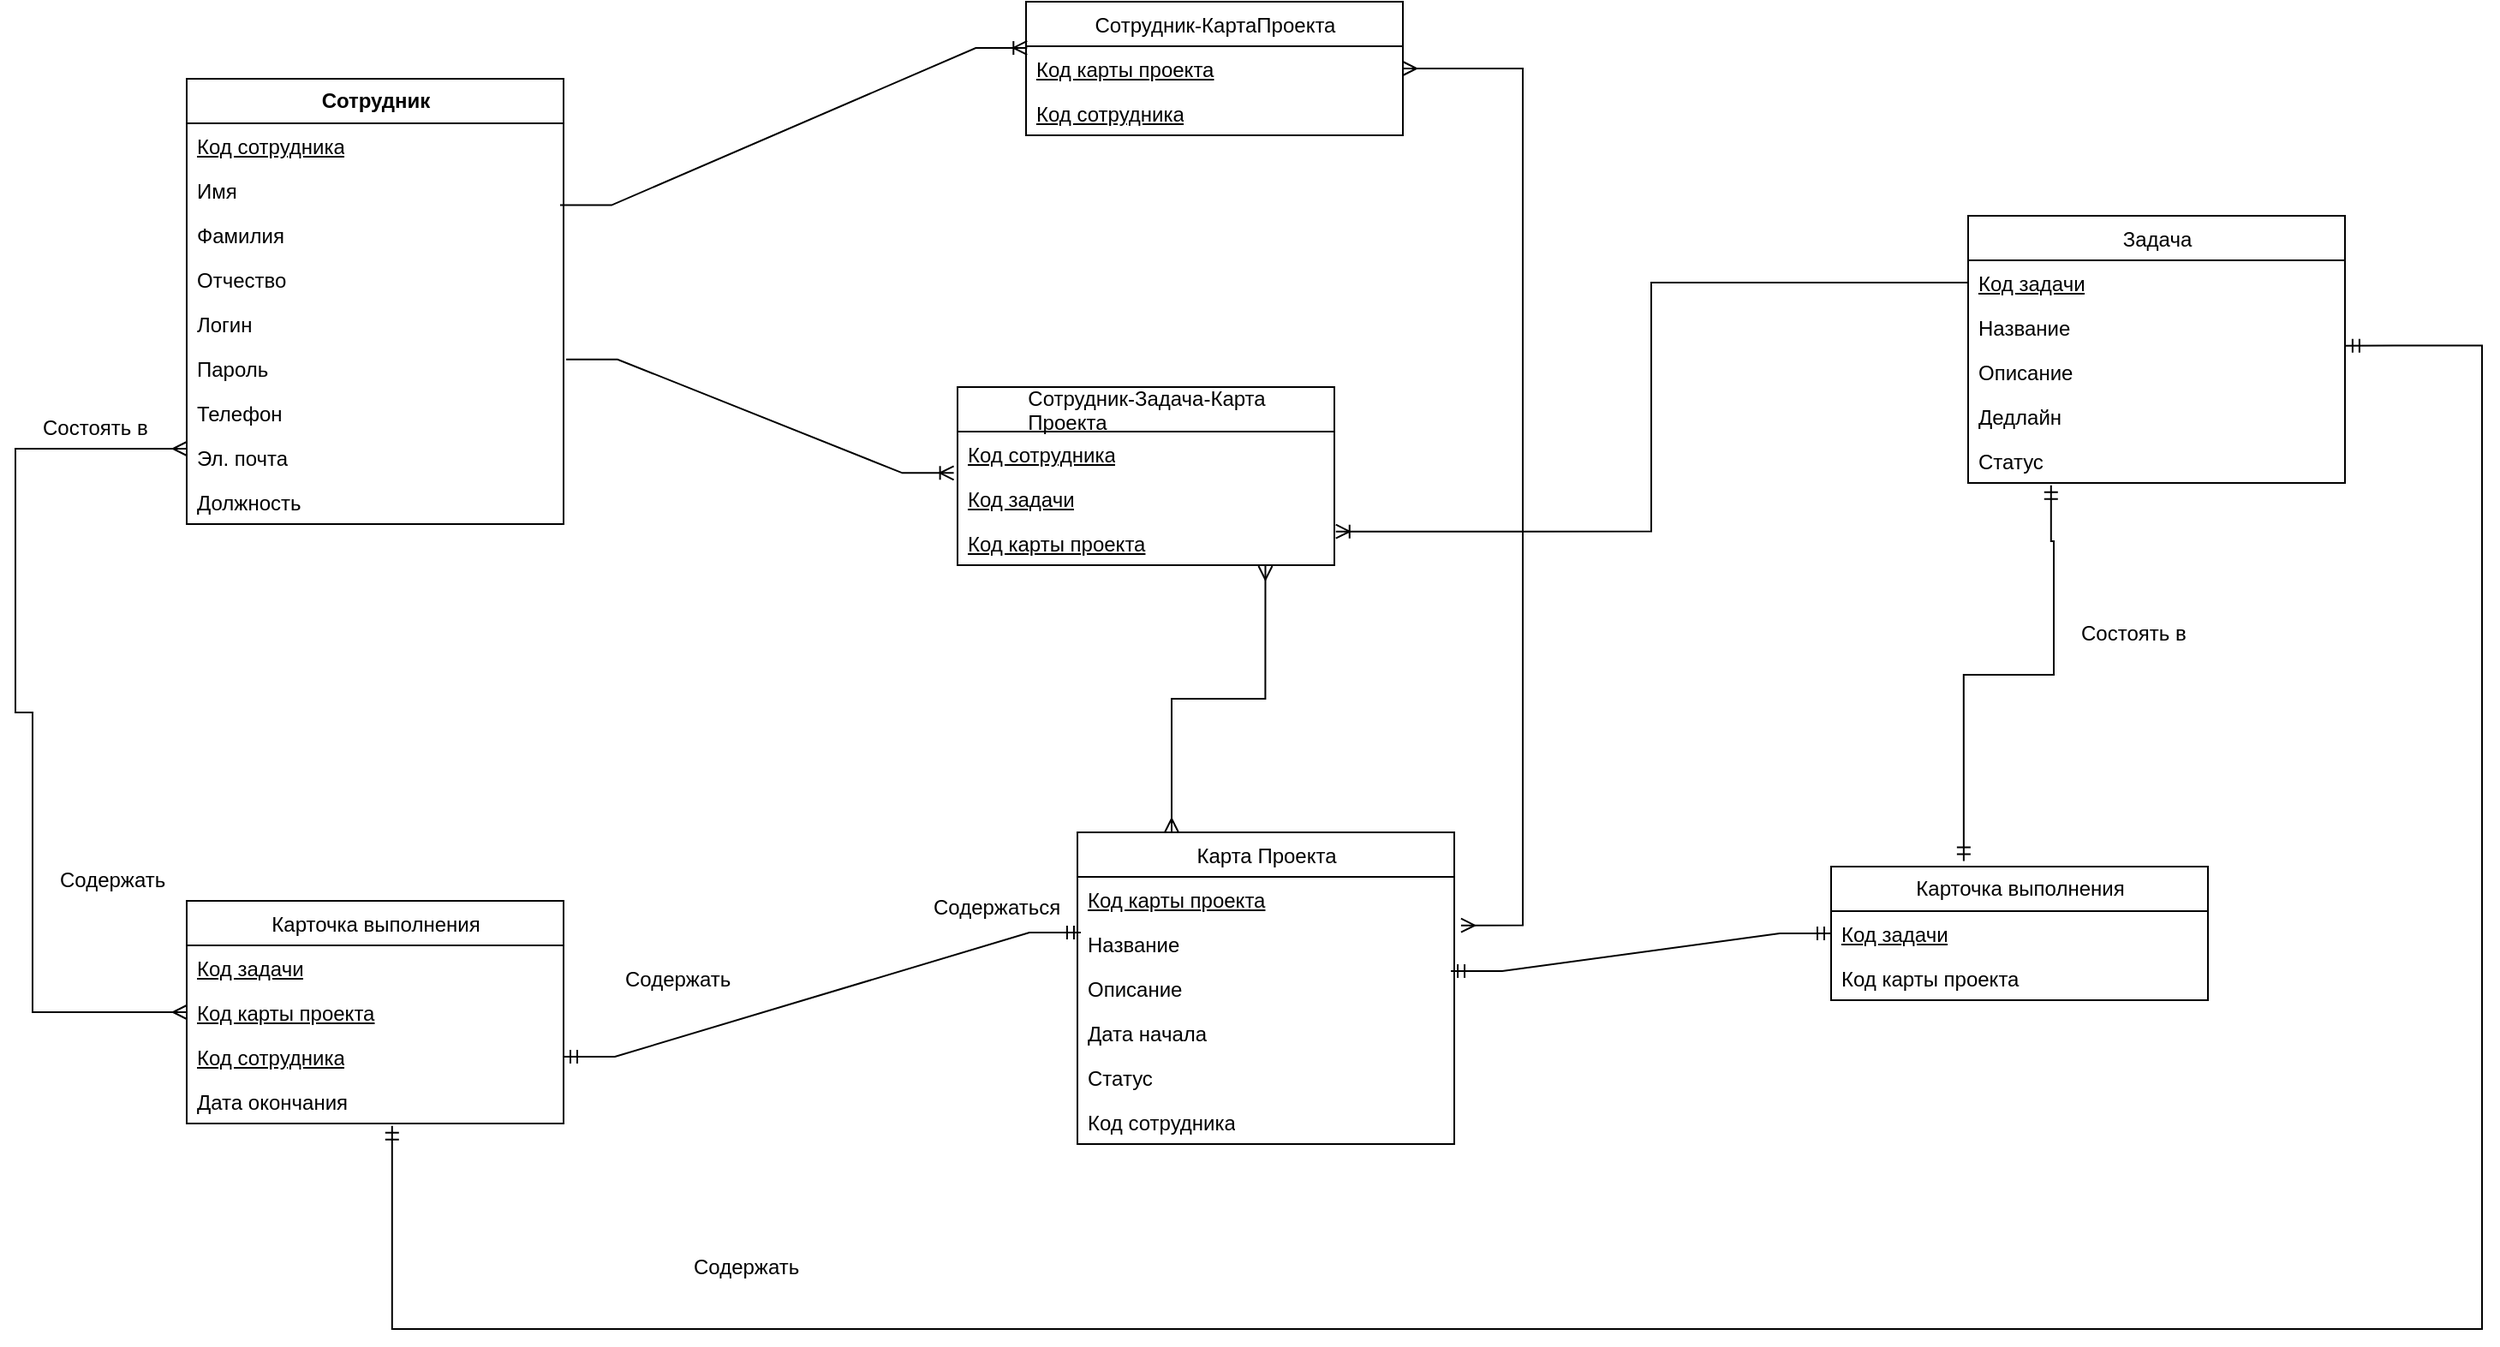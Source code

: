 <mxfile version="21.3.2" type="device">
  <diagram name="Page-1" id="bt9pCXrvRGJB1F7UHIp_">
    <mxGraphModel dx="545" dy="319" grid="1" gridSize="10" guides="1" tooltips="1" connect="1" arrows="1" fold="1" page="1" pageScale="1" pageWidth="1600" pageHeight="1200" math="0" shadow="0">
      <root>
        <mxCell id="0" />
        <mxCell id="1" parent="0" />
        <mxCell id="LCfCQk3uIxZIBSkGn-ws-4" value="&lt;b&gt;Сотрудник&lt;/b&gt;" style="swimlane;fontStyle=0;childLayout=stackLayout;horizontal=1;startSize=26;fillColor=none;horizontalStack=0;resizeParent=1;resizeParentMax=0;resizeLast=0;collapsible=1;marginBottom=0;html=1;" parent="1" vertex="1">
          <mxGeometry x="180" y="140" width="220" height="260" as="geometry" />
        </mxCell>
        <mxCell id="LCfCQk3uIxZIBSkGn-ws-5" value="&lt;p style=&quot;margin: 0px; font-variant-numeric: normal; font-variant-east-asian: normal; font-variant-alternates: normal; font-kerning: auto; font-optical-sizing: auto; font-feature-settings: normal; font-variation-settings: normal; font-stretch: normal; line-height: normal;&quot; class=&quot;p1&quot;&gt;&lt;u&gt;Код сотрудника&lt;/u&gt;&lt;/p&gt;" style="text;strokeColor=none;fillColor=none;align=left;verticalAlign=top;spacingLeft=4;spacingRight=4;overflow=hidden;rotatable=0;points=[[0,0.5],[1,0.5]];portConstraint=eastwest;whiteSpace=wrap;html=1;strokeWidth=1;" parent="LCfCQk3uIxZIBSkGn-ws-4" vertex="1">
          <mxGeometry y="26" width="220" height="26" as="geometry" />
        </mxCell>
        <mxCell id="LCfCQk3uIxZIBSkGn-ws-6" value="&lt;p style=&quot;margin: 0px; font-variant-numeric: normal; font-variant-east-asian: normal; font-variant-alternates: normal; font-kerning: auto; font-optical-sizing: auto; font-feature-settings: normal; font-variation-settings: normal; font-stretch: normal; line-height: normal;&quot; class=&quot;p1&quot;&gt;Имя&lt;/p&gt;" style="text;strokeColor=none;fillColor=none;align=left;verticalAlign=top;spacingLeft=4;spacingRight=4;overflow=hidden;rotatable=0;points=[[0,0.5],[1,0.5]];portConstraint=eastwest;whiteSpace=wrap;html=1;" parent="LCfCQk3uIxZIBSkGn-ws-4" vertex="1">
          <mxGeometry y="52" width="220" height="26" as="geometry" />
        </mxCell>
        <mxCell id="LCfCQk3uIxZIBSkGn-ws-7" value="&lt;p style=&quot;margin: 0px; font-variant-numeric: normal; font-variant-east-asian: normal; font-variant-alternates: normal; font-kerning: auto; font-optical-sizing: auto; font-feature-settings: normal; font-variation-settings: normal; font-stretch: normal; line-height: normal;&quot; class=&quot;p1&quot;&gt;Фамилия&lt;/p&gt;" style="text;strokeColor=none;fillColor=none;align=left;verticalAlign=top;spacingLeft=4;spacingRight=4;overflow=hidden;rotatable=0;points=[[0,0.5],[1,0.5]];portConstraint=eastwest;whiteSpace=wrap;html=1;" parent="LCfCQk3uIxZIBSkGn-ws-4" vertex="1">
          <mxGeometry y="78" width="220" height="26" as="geometry" />
        </mxCell>
        <mxCell id="LCfCQk3uIxZIBSkGn-ws-8" value="&lt;p style=&quot;margin: 0px; font-variant-numeric: normal; font-variant-east-asian: normal; font-variant-alternates: normal; font-kerning: auto; font-optical-sizing: auto; font-feature-settings: normal; font-variation-settings: normal; font-stretch: normal; line-height: normal;&quot; class=&quot;p1&quot;&gt;Отчество&lt;/p&gt;" style="text;strokeColor=none;fillColor=none;align=left;verticalAlign=top;spacingLeft=4;spacingRight=4;overflow=hidden;rotatable=0;points=[[0,0.5],[1,0.5]];portConstraint=eastwest;whiteSpace=wrap;html=1;" parent="LCfCQk3uIxZIBSkGn-ws-4" vertex="1">
          <mxGeometry y="104" width="220" height="26" as="geometry" />
        </mxCell>
        <mxCell id="LCfCQk3uIxZIBSkGn-ws-9" value="&lt;p style=&quot;margin: 0px; font-variant-numeric: normal; font-variant-east-asian: normal; font-variant-alternates: normal; font-kerning: auto; font-optical-sizing: auto; font-feature-settings: normal; font-variation-settings: normal; font-stretch: normal; line-height: normal;&quot; class=&quot;p1&quot;&gt;Логин&lt;/p&gt;" style="text;strokeColor=none;fillColor=none;align=left;verticalAlign=top;spacingLeft=4;spacingRight=4;overflow=hidden;rotatable=0;points=[[0,0.5],[1,0.5]];portConstraint=eastwest;whiteSpace=wrap;html=1;" parent="LCfCQk3uIxZIBSkGn-ws-4" vertex="1">
          <mxGeometry y="130" width="220" height="26" as="geometry" />
        </mxCell>
        <mxCell id="LCfCQk3uIxZIBSkGn-ws-10" value="&lt;p style=&quot;margin: 0px; font-variant-numeric: normal; font-variant-east-asian: normal; font-variant-alternates: normal; font-kerning: auto; font-optical-sizing: auto; font-feature-settings: normal; font-variation-settings: normal; font-stretch: normal; line-height: normal;&quot; class=&quot;p1&quot;&gt;Пароль&lt;/p&gt;" style="text;strokeColor=none;fillColor=none;align=left;verticalAlign=top;spacingLeft=4;spacingRight=4;overflow=hidden;rotatable=0;points=[[0,0.5],[1,0.5]];portConstraint=eastwest;whiteSpace=wrap;html=1;" parent="LCfCQk3uIxZIBSkGn-ws-4" vertex="1">
          <mxGeometry y="156" width="220" height="26" as="geometry" />
        </mxCell>
        <mxCell id="LCfCQk3uIxZIBSkGn-ws-11" value="&lt;p style=&quot;margin: 0px; font-variant-numeric: normal; font-variant-east-asian: normal; font-variant-alternates: normal; font-kerning: auto; font-optical-sizing: auto; font-feature-settings: normal; font-variation-settings: normal; font-stretch: normal; line-height: normal;&quot; class=&quot;p1&quot;&gt;Телефон&lt;/p&gt;" style="text;strokeColor=none;fillColor=none;align=left;verticalAlign=top;spacingLeft=4;spacingRight=4;overflow=hidden;rotatable=0;points=[[0,0.5],[1,0.5]];portConstraint=eastwest;whiteSpace=wrap;html=1;" parent="LCfCQk3uIxZIBSkGn-ws-4" vertex="1">
          <mxGeometry y="182" width="220" height="26" as="geometry" />
        </mxCell>
        <mxCell id="LCfCQk3uIxZIBSkGn-ws-12" value="&lt;p style=&quot;margin: 0px; font-variant-numeric: normal; font-variant-east-asian: normal; font-variant-alternates: normal; font-kerning: auto; font-optical-sizing: auto; font-feature-settings: normal; font-variation-settings: normal; font-stretch: normal; line-height: normal;&quot; class=&quot;p1&quot;&gt;Эл. почта&lt;/p&gt;" style="text;strokeColor=none;fillColor=none;align=left;verticalAlign=top;spacingLeft=4;spacingRight=4;overflow=hidden;rotatable=0;points=[[0,0.5],[1,0.5]];portConstraint=eastwest;whiteSpace=wrap;html=1;" parent="LCfCQk3uIxZIBSkGn-ws-4" vertex="1">
          <mxGeometry y="208" width="220" height="26" as="geometry" />
        </mxCell>
        <mxCell id="LCfCQk3uIxZIBSkGn-ws-13" value="&lt;p style=&quot;margin: 0px; font-variant-numeric: normal; font-variant-east-asian: normal; font-variant-alternates: normal; font-kerning: auto; font-optical-sizing: auto; font-feature-settings: normal; font-variation-settings: normal; font-stretch: normal; line-height: normal;&quot; class=&quot;p1&quot;&gt;Должность&lt;/p&gt;" style="text;strokeColor=none;fillColor=none;align=left;verticalAlign=top;spacingLeft=4;spacingRight=4;overflow=hidden;rotatable=0;points=[[0,0.5],[1,0.5]];portConstraint=eastwest;whiteSpace=wrap;html=1;" parent="LCfCQk3uIxZIBSkGn-ws-4" vertex="1">
          <mxGeometry y="234" width="220" height="26" as="geometry" />
        </mxCell>
        <mxCell id="LCfCQk3uIxZIBSkGn-ws-15" value="&lt;p style=&quot;margin: 0px; font-variant-numeric: normal; font-variant-east-asian: normal; font-variant-alternates: normal; font-kerning: auto; font-optical-sizing: auto; font-feature-settings: normal; font-variation-settings: normal; font-stretch: normal; line-height: normal; text-align: start;&quot; class=&quot;p1&quot;&gt;Карточка выполнения&lt;/p&gt;" style="swimlane;fontStyle=0;childLayout=stackLayout;horizontal=1;startSize=26;fillColor=none;horizontalStack=0;resizeParent=1;resizeParentMax=0;resizeLast=0;collapsible=1;marginBottom=0;html=1;" parent="1" vertex="1">
          <mxGeometry x="180" y="620" width="220" height="130" as="geometry" />
        </mxCell>
        <mxCell id="LCfCQk3uIxZIBSkGn-ws-68" value="&lt;p style=&quot;margin: 0px; font-variant-numeric: normal; font-variant-east-asian: normal; font-variant-alternates: normal; font-kerning: auto; font-optical-sizing: auto; font-feature-settings: normal; font-variation-settings: normal; font-stretch: normal; line-height: normal;&quot; class=&quot;p1&quot;&gt;&lt;u&gt;Код задачи&lt;/u&gt;&lt;/p&gt;" style="text;strokeColor=none;fillColor=none;align=left;verticalAlign=top;spacingLeft=4;spacingRight=4;overflow=hidden;rotatable=0;points=[[0,0.5],[1,0.5]];portConstraint=eastwest;whiteSpace=wrap;html=1;strokeWidth=1;" parent="LCfCQk3uIxZIBSkGn-ws-15" vertex="1">
          <mxGeometry y="26" width="220" height="26" as="geometry" />
        </mxCell>
        <mxCell id="LCfCQk3uIxZIBSkGn-ws-17" value="&lt;p style=&quot;margin: 0px; font-variant-numeric: normal; font-variant-east-asian: normal; font-variant-alternates: normal; font-kerning: auto; font-optical-sizing: auto; font-feature-settings: normal; font-variation-settings: normal; font-stretch: normal; line-height: normal;&quot; class=&quot;p1&quot;&gt;Код карты проекта&lt;/p&gt;" style="text;strokeColor=none;fillColor=none;align=left;verticalAlign=top;spacingLeft=4;spacingRight=4;overflow=hidden;rotatable=0;points=[[0,0.5],[1,0.5]];portConstraint=eastwest;whiteSpace=wrap;html=1;fontStyle=4" parent="LCfCQk3uIxZIBSkGn-ws-15" vertex="1">
          <mxGeometry y="52" width="220" height="26" as="geometry" />
        </mxCell>
        <mxCell id="LCfCQk3uIxZIBSkGn-ws-18" value="&lt;p style=&quot;margin: 0px; font-variant-numeric: normal; font-variant-east-asian: normal; font-variant-alternates: normal; font-kerning: auto; font-optical-sizing: auto; font-feature-settings: normal; font-variation-settings: normal; font-stretch: normal; line-height: normal;&quot; class=&quot;p1&quot;&gt;Код сотрудника&lt;/p&gt;" style="text;strokeColor=none;fillColor=none;align=left;verticalAlign=top;spacingLeft=4;spacingRight=4;overflow=hidden;rotatable=0;points=[[0,0.5],[1,0.5]];portConstraint=eastwest;whiteSpace=wrap;html=1;fontStyle=4" parent="LCfCQk3uIxZIBSkGn-ws-15" vertex="1">
          <mxGeometry y="78" width="220" height="26" as="geometry" />
        </mxCell>
        <mxCell id="LCfCQk3uIxZIBSkGn-ws-19" value="&lt;p style=&quot;margin: 0px; font-variant-numeric: normal; font-variant-east-asian: normal; font-variant-alternates: normal; font-kerning: auto; font-optical-sizing: auto; font-feature-settings: normal; font-variation-settings: normal; font-stretch: normal; line-height: normal;&quot; class=&quot;p1&quot;&gt;Дата окончания&lt;/p&gt;" style="text;strokeColor=none;fillColor=none;align=left;verticalAlign=top;spacingLeft=4;spacingRight=4;overflow=hidden;rotatable=0;points=[[0,0.5],[1,0.5]];portConstraint=eastwest;whiteSpace=wrap;html=1;" parent="LCfCQk3uIxZIBSkGn-ws-15" vertex="1">
          <mxGeometry y="104" width="220" height="26" as="geometry" />
        </mxCell>
        <mxCell id="LCfCQk3uIxZIBSkGn-ws-25" value="&lt;p style=&quot;margin: 0px; font-variant-numeric: normal; font-variant-east-asian: normal; font-variant-alternates: normal; font-kerning: auto; font-optical-sizing: auto; font-feature-settings: normal; font-variation-settings: normal; font-stretch: normal; line-height: normal; text-align: start;&quot; class=&quot;p1&quot;&gt;Карта Проекта&lt;/p&gt;" style="swimlane;fontStyle=0;childLayout=stackLayout;horizontal=1;startSize=26;fillColor=none;horizontalStack=0;resizeParent=1;resizeParentMax=0;resizeLast=0;collapsible=1;marginBottom=0;html=1;" parent="1" vertex="1">
          <mxGeometry x="700" y="580" width="220" height="182" as="geometry" />
        </mxCell>
        <mxCell id="LCfCQk3uIxZIBSkGn-ws-26" value="&lt;p style=&quot;margin: 0px; font-variant-numeric: normal; font-variant-east-asian: normal; font-variant-alternates: normal; font-kerning: auto; font-optical-sizing: auto; font-feature-settings: normal; font-variation-settings: normal; font-stretch: normal; line-height: normal;&quot; class=&quot;p1&quot;&gt;Код карты проекта&lt;/p&gt;" style="text;strokeColor=none;fillColor=none;align=left;verticalAlign=top;spacingLeft=4;spacingRight=4;overflow=hidden;rotatable=0;points=[[0,0.5],[1,0.5]];portConstraint=eastwest;whiteSpace=wrap;html=1;strokeWidth=1;fontStyle=4" parent="LCfCQk3uIxZIBSkGn-ws-25" vertex="1">
          <mxGeometry y="26" width="220" height="26" as="geometry" />
        </mxCell>
        <mxCell id="LCfCQk3uIxZIBSkGn-ws-27" value="&lt;p style=&quot;margin: 0px; font-variant-numeric: normal; font-variant-east-asian: normal; font-variant-alternates: normal; font-kerning: auto; font-optical-sizing: auto; font-feature-settings: normal; font-variation-settings: normal; font-stretch: normal; line-height: normal;&quot; class=&quot;p1&quot;&gt;Название&lt;/p&gt;" style="text;strokeColor=none;fillColor=none;align=left;verticalAlign=top;spacingLeft=4;spacingRight=4;overflow=hidden;rotatable=0;points=[[0,0.5],[1,0.5]];portConstraint=eastwest;whiteSpace=wrap;html=1;" parent="LCfCQk3uIxZIBSkGn-ws-25" vertex="1">
          <mxGeometry y="52" width="220" height="26" as="geometry" />
        </mxCell>
        <mxCell id="LCfCQk3uIxZIBSkGn-ws-28" value="&lt;p style=&quot;margin: 0px; font-variant-numeric: normal; font-variant-east-asian: normal; font-variant-alternates: normal; font-kerning: auto; font-optical-sizing: auto; font-feature-settings: normal; font-variation-settings: normal; font-stretch: normal; line-height: normal;&quot; class=&quot;p1&quot;&gt;Описание&lt;/p&gt;" style="text;strokeColor=none;fillColor=none;align=left;verticalAlign=top;spacingLeft=4;spacingRight=4;overflow=hidden;rotatable=0;points=[[0,0.5],[1,0.5]];portConstraint=eastwest;whiteSpace=wrap;html=1;" parent="LCfCQk3uIxZIBSkGn-ws-25" vertex="1">
          <mxGeometry y="78" width="220" height="26" as="geometry" />
        </mxCell>
        <mxCell id="LCfCQk3uIxZIBSkGn-ws-29" value="&lt;p style=&quot;margin: 0px; font-variant-numeric: normal; font-variant-east-asian: normal; font-variant-alternates: normal; font-kerning: auto; font-optical-sizing: auto; font-feature-settings: normal; font-variation-settings: normal; font-stretch: normal; line-height: normal;&quot; class=&quot;p1&quot;&gt;Дата начала&lt;/p&gt;" style="text;strokeColor=none;fillColor=none;align=left;verticalAlign=top;spacingLeft=4;spacingRight=4;overflow=hidden;rotatable=0;points=[[0,0.5],[1,0.5]];portConstraint=eastwest;whiteSpace=wrap;html=1;" parent="LCfCQk3uIxZIBSkGn-ws-25" vertex="1">
          <mxGeometry y="104" width="220" height="26" as="geometry" />
        </mxCell>
        <mxCell id="LCfCQk3uIxZIBSkGn-ws-30" value="&lt;p style=&quot;margin: 0px; font-variant-numeric: normal; font-variant-east-asian: normal; font-variant-alternates: normal; font-kerning: auto; font-optical-sizing: auto; font-feature-settings: normal; font-variation-settings: normal; font-stretch: normal; line-height: normal;&quot; class=&quot;p1&quot;&gt;Статус&lt;/p&gt;" style="text;strokeColor=none;fillColor=none;align=left;verticalAlign=top;spacingLeft=4;spacingRight=4;overflow=hidden;rotatable=0;points=[[0,0.5],[1,0.5]];portConstraint=eastwest;whiteSpace=wrap;html=1;" parent="LCfCQk3uIxZIBSkGn-ws-25" vertex="1">
          <mxGeometry y="130" width="220" height="26" as="geometry" />
        </mxCell>
        <mxCell id="LCfCQk3uIxZIBSkGn-ws-31" value="&lt;p style=&quot;margin: 0px; font-variant-numeric: normal; font-variant-east-asian: normal; font-variant-alternates: normal; font-kerning: auto; font-optical-sizing: auto; font-feature-settings: normal; font-variation-settings: normal; font-stretch: normal; line-height: normal;&quot; class=&quot;p1&quot;&gt;Код сотрудника&lt;/p&gt;" style="text;strokeColor=none;fillColor=none;align=left;verticalAlign=top;spacingLeft=4;spacingRight=4;overflow=hidden;rotatable=0;points=[[0,0.5],[1,0.5]];portConstraint=eastwest;whiteSpace=wrap;html=1;" parent="LCfCQk3uIxZIBSkGn-ws-25" vertex="1">
          <mxGeometry y="156" width="220" height="26" as="geometry" />
        </mxCell>
        <mxCell id="LCfCQk3uIxZIBSkGn-ws-35" value="&lt;p style=&quot;margin: 0px; font-variant-numeric: normal; font-variant-east-asian: normal; font-variant-alternates: normal; font-kerning: auto; font-optical-sizing: auto; font-feature-settings: normal; font-variation-settings: normal; font-stretch: normal; line-height: normal; text-align: start;&quot; class=&quot;p1&quot;&gt;Сотрудник-Задача-Карта&lt;/p&gt;&lt;p style=&quot;margin: 0px; font-variant-numeric: normal; font-variant-east-asian: normal; font-variant-alternates: normal; font-kerning: auto; font-optical-sizing: auto; font-feature-settings: normal; font-variation-settings: normal; font-stretch: normal; line-height: normal; text-align: start;&quot; class=&quot;p1&quot;&gt;Проекта&lt;/p&gt;" style="swimlane;fontStyle=0;childLayout=stackLayout;horizontal=1;startSize=26;fillColor=none;horizontalStack=0;resizeParent=1;resizeParentMax=0;resizeLast=0;collapsible=1;marginBottom=0;html=1;" parent="1" vertex="1">
          <mxGeometry x="630" y="320" width="220" height="104" as="geometry" />
        </mxCell>
        <mxCell id="LCfCQk3uIxZIBSkGn-ws-36" value="&lt;p style=&quot;margin: 0px; font-variant-numeric: normal; font-variant-east-asian: normal; font-variant-alternates: normal; font-kerning: auto; font-optical-sizing: auto; font-feature-settings: normal; font-variation-settings: normal; font-stretch: normal; line-height: normal;&quot; class=&quot;p1&quot;&gt;Код сотрудника&lt;/p&gt;" style="text;strokeColor=none;fillColor=none;align=left;verticalAlign=top;spacingLeft=4;spacingRight=4;overflow=hidden;rotatable=0;points=[[0,0.5],[1,0.5]];portConstraint=eastwest;whiteSpace=wrap;html=1;strokeWidth=1;fontStyle=4" parent="LCfCQk3uIxZIBSkGn-ws-35" vertex="1">
          <mxGeometry y="26" width="220" height="26" as="geometry" />
        </mxCell>
        <mxCell id="LCfCQk3uIxZIBSkGn-ws-37" value="&lt;p style=&quot;margin: 0px; font-variant-numeric: normal; font-variant-east-asian: normal; font-variant-alternates: normal; font-kerning: auto; font-optical-sizing: auto; font-feature-settings: normal; font-variation-settings: normal; font-stretch: normal; line-height: normal;&quot; class=&quot;p1&quot;&gt;Код задачи&lt;/p&gt;" style="text;strokeColor=none;fillColor=none;align=left;verticalAlign=top;spacingLeft=4;spacingRight=4;overflow=hidden;rotatable=0;points=[[0,0.5],[1,0.5]];portConstraint=eastwest;whiteSpace=wrap;html=1;fontStyle=4" parent="LCfCQk3uIxZIBSkGn-ws-35" vertex="1">
          <mxGeometry y="52" width="220" height="26" as="geometry" />
        </mxCell>
        <mxCell id="LCfCQk3uIxZIBSkGn-ws-38" value="&lt;p style=&quot;margin: 0px; font-variant-numeric: normal; font-variant-east-asian: normal; font-variant-alternates: normal; font-kerning: auto; font-optical-sizing: auto; font-feature-settings: normal; font-variation-settings: normal; font-stretch: normal; line-height: normal;&quot; class=&quot;p1&quot;&gt;Код карты проекта&lt;/p&gt;" style="text;strokeColor=none;fillColor=none;align=left;verticalAlign=top;spacingLeft=4;spacingRight=4;overflow=hidden;rotatable=0;points=[[0,0.5],[1,0.5]];portConstraint=eastwest;whiteSpace=wrap;html=1;fontStyle=4" parent="LCfCQk3uIxZIBSkGn-ws-35" vertex="1">
          <mxGeometry y="78" width="220" height="26" as="geometry" />
        </mxCell>
        <mxCell id="LCfCQk3uIxZIBSkGn-ws-42" value="&lt;p style=&quot;margin: 0px; font-variant-numeric: normal; font-variant-east-asian: normal; font-variant-alternates: normal; font-kerning: auto; font-optical-sizing: auto; font-feature-settings: normal; font-variation-settings: normal; font-stretch: normal; line-height: normal; text-align: start;&quot; class=&quot;p1&quot;&gt;Сотрудник-КартаПроекта&lt;/p&gt;" style="swimlane;fontStyle=0;childLayout=stackLayout;horizontal=1;startSize=26;fillColor=none;horizontalStack=0;resizeParent=1;resizeParentMax=0;resizeLast=0;collapsible=1;marginBottom=0;html=1;" parent="1" vertex="1">
          <mxGeometry x="670" y="95" width="220" height="78" as="geometry" />
        </mxCell>
        <mxCell id="LCfCQk3uIxZIBSkGn-ws-43" value="&lt;p style=&quot;margin: 0px; font-variant-numeric: normal; font-variant-east-asian: normal; font-variant-alternates: normal; font-kerning: auto; font-optical-sizing: auto; font-feature-settings: normal; font-variation-settings: normal; font-stretch: normal; line-height: normal;&quot; class=&quot;p1&quot;&gt;Код карты проекта&lt;/p&gt;" style="text;strokeColor=none;fillColor=none;align=left;verticalAlign=top;spacingLeft=4;spacingRight=4;overflow=hidden;rotatable=0;points=[[0,0.5],[1,0.5]];portConstraint=eastwest;whiteSpace=wrap;html=1;strokeWidth=1;fontStyle=4" parent="LCfCQk3uIxZIBSkGn-ws-42" vertex="1">
          <mxGeometry y="26" width="220" height="26" as="geometry" />
        </mxCell>
        <mxCell id="LCfCQk3uIxZIBSkGn-ws-44" value="&lt;p style=&quot;margin: 0px; font-variant-numeric: normal; font-variant-east-asian: normal; font-variant-alternates: normal; font-kerning: auto; font-optical-sizing: auto; font-feature-settings: normal; font-variation-settings: normal; font-stretch: normal; line-height: normal;&quot; class=&quot;p1&quot;&gt;Код сотрудника&lt;/p&gt;" style="text;strokeColor=none;fillColor=none;align=left;verticalAlign=top;spacingLeft=4;spacingRight=4;overflow=hidden;rotatable=0;points=[[0,0.5],[1,0.5]];portConstraint=eastwest;whiteSpace=wrap;html=1;fontStyle=4" parent="LCfCQk3uIxZIBSkGn-ws-42" vertex="1">
          <mxGeometry y="52" width="220" height="26" as="geometry" />
        </mxCell>
        <mxCell id="LCfCQk3uIxZIBSkGn-ws-46" value="&lt;p style=&quot;margin: 0px; font-variant-numeric: normal; font-variant-east-asian: normal; font-variant-alternates: normal; font-kerning: auto; font-optical-sizing: auto; font-feature-settings: normal; font-variation-settings: normal; font-stretch: normal; line-height: normal; text-align: start;&quot; class=&quot;p1&quot;&gt;Задача&lt;/p&gt;" style="swimlane;fontStyle=0;childLayout=stackLayout;horizontal=1;startSize=26;fillColor=none;horizontalStack=0;resizeParent=1;resizeParentMax=0;resizeLast=0;collapsible=1;marginBottom=0;html=1;" parent="1" vertex="1">
          <mxGeometry x="1220" y="220" width="220" height="156" as="geometry" />
        </mxCell>
        <mxCell id="LCfCQk3uIxZIBSkGn-ws-47" value="&lt;p style=&quot;margin: 0px; font-variant-numeric: normal; font-variant-east-asian: normal; font-variant-alternates: normal; font-kerning: auto; font-optical-sizing: auto; font-feature-settings: normal; font-variation-settings: normal; font-stretch: normal; line-height: normal;&quot; class=&quot;p1&quot;&gt;Код задачи&lt;/p&gt;" style="text;strokeColor=none;fillColor=none;align=left;verticalAlign=top;spacingLeft=4;spacingRight=4;overflow=hidden;rotatable=0;points=[[0,0.5],[1,0.5]];portConstraint=eastwest;whiteSpace=wrap;html=1;strokeWidth=1;fontStyle=4" parent="LCfCQk3uIxZIBSkGn-ws-46" vertex="1">
          <mxGeometry y="26" width="220" height="26" as="geometry" />
        </mxCell>
        <mxCell id="LCfCQk3uIxZIBSkGn-ws-48" value="&lt;p style=&quot;margin: 0px; font-variant-numeric: normal; font-variant-east-asian: normal; font-variant-alternates: normal; font-kerning: auto; font-optical-sizing: auto; font-feature-settings: normal; font-variation-settings: normal; font-stretch: normal; line-height: normal;&quot; class=&quot;p1&quot;&gt;Название&lt;/p&gt;" style="text;strokeColor=none;fillColor=none;align=left;verticalAlign=top;spacingLeft=4;spacingRight=4;overflow=hidden;rotatable=0;points=[[0,0.5],[1,0.5]];portConstraint=eastwest;whiteSpace=wrap;html=1;" parent="LCfCQk3uIxZIBSkGn-ws-46" vertex="1">
          <mxGeometry y="52" width="220" height="26" as="geometry" />
        </mxCell>
        <mxCell id="LCfCQk3uIxZIBSkGn-ws-49" value="&lt;p style=&quot;margin: 0px; font-variant-numeric: normal; font-variant-east-asian: normal; font-variant-alternates: normal; font-kerning: auto; font-optical-sizing: auto; font-feature-settings: normal; font-variation-settings: normal; font-stretch: normal; line-height: normal;&quot; class=&quot;p1&quot;&gt;Описание&lt;/p&gt;" style="text;strokeColor=none;fillColor=none;align=left;verticalAlign=top;spacingLeft=4;spacingRight=4;overflow=hidden;rotatable=0;points=[[0,0.5],[1,0.5]];portConstraint=eastwest;whiteSpace=wrap;html=1;" parent="LCfCQk3uIxZIBSkGn-ws-46" vertex="1">
          <mxGeometry y="78" width="220" height="26" as="geometry" />
        </mxCell>
        <mxCell id="LCfCQk3uIxZIBSkGn-ws-50" value="&lt;p style=&quot;margin: 0px; font-variant-numeric: normal; font-variant-east-asian: normal; font-variant-alternates: normal; font-kerning: auto; font-optical-sizing: auto; font-feature-settings: normal; font-variation-settings: normal; font-stretch: normal; line-height: normal;&quot; class=&quot;p1&quot;&gt;Дедлайн&lt;/p&gt;" style="text;strokeColor=none;fillColor=none;align=left;verticalAlign=top;spacingLeft=4;spacingRight=4;overflow=hidden;rotatable=0;points=[[0,0.5],[1,0.5]];portConstraint=eastwest;whiteSpace=wrap;html=1;" parent="LCfCQk3uIxZIBSkGn-ws-46" vertex="1">
          <mxGeometry y="104" width="220" height="26" as="geometry" />
        </mxCell>
        <mxCell id="LCfCQk3uIxZIBSkGn-ws-51" value="&lt;p style=&quot;margin: 0px; font-variant-numeric: normal; font-variant-east-asian: normal; font-variant-alternates: normal; font-kerning: auto; font-optical-sizing: auto; font-feature-settings: normal; font-variation-settings: normal; font-stretch: normal; line-height: normal;&quot; class=&quot;p1&quot;&gt;Статус&lt;/p&gt;" style="text;strokeColor=none;fillColor=none;align=left;verticalAlign=top;spacingLeft=4;spacingRight=4;overflow=hidden;rotatable=0;points=[[0,0.5],[1,0.5]];portConstraint=eastwest;whiteSpace=wrap;html=1;" parent="LCfCQk3uIxZIBSkGn-ws-46" vertex="1">
          <mxGeometry y="130" width="220" height="26" as="geometry" />
        </mxCell>
        <mxCell id="LCfCQk3uIxZIBSkGn-ws-54" value="Карточка выполнения" style="swimlane;fontStyle=0;childLayout=stackLayout;horizontal=1;startSize=26;fillColor=none;horizontalStack=0;resizeParent=1;resizeParentMax=0;resizeLast=0;collapsible=1;marginBottom=0;html=1;" parent="1" vertex="1">
          <mxGeometry x="1140" y="600" width="220" height="78" as="geometry" />
        </mxCell>
        <mxCell id="LCfCQk3uIxZIBSkGn-ws-55" value="&lt;p style=&quot;margin: 0px; font-variant-numeric: normal; font-variant-east-asian: normal; font-variant-alternates: normal; font-kerning: auto; font-optical-sizing: auto; font-feature-settings: normal; font-variation-settings: normal; font-stretch: normal; line-height: normal;&quot; class=&quot;p1&quot;&gt;Код задачи&lt;/p&gt;" style="text;strokeColor=none;fillColor=none;align=left;verticalAlign=top;spacingLeft=4;spacingRight=4;overflow=hidden;rotatable=0;points=[[0,0.5],[1,0.5]];portConstraint=eastwest;whiteSpace=wrap;html=1;strokeWidth=1;fontStyle=4" parent="LCfCQk3uIxZIBSkGn-ws-54" vertex="1">
          <mxGeometry y="26" width="220" height="26" as="geometry" />
        </mxCell>
        <mxCell id="LCfCQk3uIxZIBSkGn-ws-56" value="&lt;p style=&quot;margin: 0px; font-variant-numeric: normal; font-variant-east-asian: normal; font-variant-alternates: normal; font-kerning: auto; font-optical-sizing: auto; font-feature-settings: normal; font-variation-settings: normal; font-stretch: normal; line-height: normal;&quot; class=&quot;p1&quot;&gt;Код карты проекта&lt;/p&gt;" style="text;strokeColor=none;fillColor=none;align=left;verticalAlign=top;spacingLeft=4;spacingRight=4;overflow=hidden;rotatable=0;points=[[0,0.5],[1,0.5]];portConstraint=eastwest;whiteSpace=wrap;html=1;" parent="LCfCQk3uIxZIBSkGn-ws-54" vertex="1">
          <mxGeometry y="52" width="220" height="26" as="geometry" />
        </mxCell>
        <mxCell id="LCfCQk3uIxZIBSkGn-ws-77" value="&lt;p style=&quot;margin: 0px; font-variant-numeric: normal; font-variant-east-asian: normal; font-variant-alternates: normal; font-kerning: auto; font-optical-sizing: auto; font-feature-settings: normal; font-variation-settings: normal; font-stretch: normal; line-height: normal;&quot; class=&quot;p1&quot;&gt;Состоять в&lt;/p&gt;" style="text;strokeColor=none;fillColor=none;align=left;verticalAlign=top;spacingLeft=4;spacingRight=4;overflow=hidden;rotatable=0;points=[[0,0.5],[1,0.5]];portConstraint=eastwest;whiteSpace=wrap;html=1;" parent="1" vertex="1">
          <mxGeometry x="90" y="330" width="220" height="26" as="geometry" />
        </mxCell>
        <mxCell id="LCfCQk3uIxZIBSkGn-ws-78" value="&lt;p style=&quot;margin: 0px; font-variant-numeric: normal; font-variant-east-asian: normal; font-variant-alternates: normal; font-kerning: auto; font-optical-sizing: auto; font-feature-settings: normal; font-variation-settings: normal; font-stretch: normal; line-height: normal;&quot; class=&quot;p1&quot;&gt;Содержать&lt;/p&gt;" style="text;strokeColor=none;fillColor=none;align=left;verticalAlign=top;spacingLeft=4;spacingRight=4;overflow=hidden;rotatable=0;points=[[0,0.5],[1,0.5]];portConstraint=eastwest;whiteSpace=wrap;html=1;" parent="1" vertex="1">
          <mxGeometry x="100" y="594" width="220" height="26" as="geometry" />
        </mxCell>
        <mxCell id="LCfCQk3uIxZIBSkGn-ws-79" value="&lt;p style=&quot;margin: 0px; font-variant-numeric: normal; font-variant-east-asian: normal; font-variant-alternates: normal; font-kerning: auto; font-optical-sizing: auto; font-feature-settings: normal; font-variation-settings: normal; font-stretch: normal; line-height: normal;&quot; class=&quot;p1&quot;&gt;Содержать&lt;/p&gt;" style="text;strokeColor=none;fillColor=none;align=left;verticalAlign=top;spacingLeft=4;spacingRight=4;overflow=hidden;rotatable=0;points=[[0,0.5],[1,0.5]];portConstraint=eastwest;whiteSpace=wrap;html=1;" parent="1" vertex="1">
          <mxGeometry x="430" y="652" width="220" height="26" as="geometry" />
        </mxCell>
        <mxCell id="LCfCQk3uIxZIBSkGn-ws-80" value="&lt;p style=&quot;margin: 0px; font-variant-numeric: normal; font-variant-east-asian: normal; font-variant-alternates: normal; font-kerning: auto; font-optical-sizing: auto; font-feature-settings: normal; font-variation-settings: normal; font-stretch: normal; line-height: normal;&quot; class=&quot;p1&quot;&gt;Содержать&lt;/p&gt;" style="text;strokeColor=none;fillColor=none;align=left;verticalAlign=top;spacingLeft=4;spacingRight=4;overflow=hidden;rotatable=0;points=[[0,0.5],[1,0.5]];portConstraint=eastwest;whiteSpace=wrap;html=1;" parent="1" vertex="1">
          <mxGeometry x="470" y="820" width="220" height="26" as="geometry" />
        </mxCell>
        <mxCell id="LCfCQk3uIxZIBSkGn-ws-82" value="&lt;p style=&quot;margin: 0px; font-variant-numeric: normal; font-variant-east-asian: normal; font-variant-alternates: normal; font-kerning: auto; font-optical-sizing: auto; font-feature-settings: normal; font-variation-settings: normal; font-stretch: normal; line-height: normal;&quot; class=&quot;p1&quot;&gt;Содержаться&lt;/p&gt;" style="text;strokeColor=none;fillColor=none;align=left;verticalAlign=top;spacingLeft=4;spacingRight=4;overflow=hidden;rotatable=0;points=[[0,0.5],[1,0.5]];portConstraint=eastwest;whiteSpace=wrap;html=1;" parent="1" vertex="1">
          <mxGeometry x="610" y="610" width="220" height="26" as="geometry" />
        </mxCell>
        <mxCell id="LCfCQk3uIxZIBSkGn-ws-86" value="&lt;p style=&quot;margin: 0px; font-variant-numeric: normal; font-variant-east-asian: normal; font-variant-alternates: normal; font-kerning: auto; font-optical-sizing: auto; font-feature-settings: normal; font-variation-settings: normal; font-stretch: normal; line-height: normal;&quot; class=&quot;p1&quot;&gt;Состоять в&lt;/p&gt;" style="text;strokeColor=none;fillColor=none;align=left;verticalAlign=top;spacingLeft=4;spacingRight=4;overflow=hidden;rotatable=0;points=[[0,0.5],[1,0.5]];portConstraint=eastwest;whiteSpace=wrap;html=1;" parent="1" vertex="1">
          <mxGeometry x="1280" y="450" width="220" height="26" as="geometry" />
        </mxCell>
        <mxCell id="gXmqXnIZKR6Z5XPGZW0m-6" value="" style="edgeStyle=entityRelationEdgeStyle;fontSize=12;html=1;endArrow=ERoneToMany;rounded=0;exitX=-0.05;exitY=1.127;exitDx=0;exitDy=0;exitPerimeter=0;entryX=0.003;entryY=0.346;entryDx=0;entryDy=0;entryPerimeter=0;" edge="1" parent="1" target="LCfCQk3uIxZIBSkGn-ws-42">
          <mxGeometry width="100" height="100" relative="1" as="geometry">
            <mxPoint x="398" y="213.81" as="sourcePoint" />
            <mxPoint x="610" y="155" as="targetPoint" />
          </mxGeometry>
        </mxCell>
        <mxCell id="gXmqXnIZKR6Z5XPGZW0m-8" value="" style="edgeStyle=orthogonalEdgeStyle;fontSize=12;html=1;endArrow=ERmany;startArrow=ERmany;rounded=0;" edge="1" parent="1" source="LCfCQk3uIxZIBSkGn-ws-17">
          <mxGeometry width="100" height="100" relative="1" as="geometry">
            <mxPoint x="80" y="456" as="sourcePoint" />
            <mxPoint x="180" y="356" as="targetPoint" />
            <Array as="points">
              <mxPoint x="90" y="685" />
              <mxPoint x="90" y="510" />
              <mxPoint x="80" y="510" />
              <mxPoint x="80" y="356" />
            </Array>
          </mxGeometry>
        </mxCell>
        <mxCell id="gXmqXnIZKR6Z5XPGZW0m-9" value="" style="edgeStyle=entityRelationEdgeStyle;fontSize=12;html=1;endArrow=ERmandOne;startArrow=ERmandOne;rounded=0;entryX=0.418;entryY=1.096;entryDx=0;entryDy=0;entryPerimeter=0;exitX=1;exitY=0.5;exitDx=0;exitDy=0;" edge="1" parent="1" source="LCfCQk3uIxZIBSkGn-ws-18" target="LCfCQk3uIxZIBSkGn-ws-82">
          <mxGeometry width="100" height="100" relative="1" as="geometry">
            <mxPoint x="500" y="750" as="sourcePoint" />
            <mxPoint x="600" y="650" as="targetPoint" />
          </mxGeometry>
        </mxCell>
        <mxCell id="gXmqXnIZKR6Z5XPGZW0m-14" value="" style="edgeStyle=orthogonalEdgeStyle;fontSize=12;html=1;endArrow=ERmandOne;startArrow=ERmandOne;rounded=0;entryX=1.002;entryY=-0.084;entryDx=0;entryDy=0;entryPerimeter=0;exitX=0.545;exitY=1.053;exitDx=0;exitDy=0;exitPerimeter=0;" edge="1" parent="1" source="LCfCQk3uIxZIBSkGn-ws-19" target="LCfCQk3uIxZIBSkGn-ws-49">
          <mxGeometry width="100" height="100" relative="1" as="geometry">
            <mxPoint x="300" y="800" as="sourcePoint" />
            <mxPoint x="1530" y="290" as="targetPoint" />
            <Array as="points">
              <mxPoint x="300" y="870" />
              <mxPoint x="1520" y="870" />
              <mxPoint x="1520" y="296" />
            </Array>
          </mxGeometry>
        </mxCell>
        <mxCell id="gXmqXnIZKR6Z5XPGZW0m-15" value="" style="edgeStyle=orthogonalEdgeStyle;fontSize=12;html=1;endArrow=ERmandOne;startArrow=ERmandOne;rounded=0;entryX=0.22;entryY=1.052;entryDx=0;entryDy=0;entryPerimeter=0;exitX=0.352;exitY=-0.042;exitDx=0;exitDy=0;exitPerimeter=0;" edge="1" parent="1" source="LCfCQk3uIxZIBSkGn-ws-54" target="LCfCQk3uIxZIBSkGn-ws-51">
          <mxGeometry width="100" height="100" relative="1" as="geometry">
            <mxPoint x="1110" y="530" as="sourcePoint" />
            <mxPoint x="1290" y="390" as="targetPoint" />
            <Array as="points">
              <mxPoint x="1217" y="488" />
              <mxPoint x="1270" y="488" />
              <mxPoint x="1270" y="410" />
              <mxPoint x="1268" y="410" />
            </Array>
          </mxGeometry>
        </mxCell>
        <mxCell id="gXmqXnIZKR6Z5XPGZW0m-16" value="" style="edgeStyle=entityRelationEdgeStyle;fontSize=12;html=1;endArrow=ERmandOne;startArrow=ERmandOne;rounded=0;exitX=0.991;exitY=0.115;exitDx=0;exitDy=0;exitPerimeter=0;entryX=0;entryY=0.5;entryDx=0;entryDy=0;" edge="1" parent="1" source="LCfCQk3uIxZIBSkGn-ws-28" target="LCfCQk3uIxZIBSkGn-ws-55">
          <mxGeometry width="100" height="100" relative="1" as="geometry">
            <mxPoint x="990" y="660" as="sourcePoint" />
            <mxPoint x="1090" y="560" as="targetPoint" />
          </mxGeometry>
        </mxCell>
        <mxCell id="gXmqXnIZKR6Z5XPGZW0m-18" value="" style="edgeStyle=orthogonalEdgeStyle;fontSize=12;html=1;endArrow=ERoneToMany;rounded=0;exitX=0;exitY=0.5;exitDx=0;exitDy=0;entryX=1.004;entryY=1.244;entryDx=0;entryDy=0;entryPerimeter=0;" edge="1" parent="1" source="LCfCQk3uIxZIBSkGn-ws-47" target="LCfCQk3uIxZIBSkGn-ws-37">
          <mxGeometry width="100" height="100" relative="1" as="geometry">
            <mxPoint x="1140" y="270" as="sourcePoint" />
            <mxPoint x="1110" y="310" as="targetPoint" />
          </mxGeometry>
        </mxCell>
        <mxCell id="gXmqXnIZKR6Z5XPGZW0m-19" value="" style="edgeStyle=orthogonalEdgeStyle;fontSize=12;html=1;endArrow=ERmany;startArrow=ERmany;rounded=0;exitX=0.25;exitY=0;exitDx=0;exitDy=0;entryX=0.817;entryY=1.019;entryDx=0;entryDy=0;entryPerimeter=0;" edge="1" parent="1" source="LCfCQk3uIxZIBSkGn-ws-25" target="LCfCQk3uIxZIBSkGn-ws-38">
          <mxGeometry width="100" height="100" relative="1" as="geometry">
            <mxPoint x="760" y="530" as="sourcePoint" />
            <mxPoint x="810" y="430" as="targetPoint" />
            <Array as="points">
              <mxPoint x="755" y="502" />
              <mxPoint x="810" y="502" />
            </Array>
          </mxGeometry>
        </mxCell>
        <mxCell id="gXmqXnIZKR6Z5XPGZW0m-20" value="" style="edgeStyle=orthogonalEdgeStyle;fontSize=12;html=1;endArrow=ERmany;startArrow=ERmany;rounded=0;exitX=1.018;exitY=0.09;exitDx=0;exitDy=0;entryX=1;entryY=0.5;entryDx=0;entryDy=0;exitPerimeter=0;" edge="1" parent="1" source="LCfCQk3uIxZIBSkGn-ws-27" target="LCfCQk3uIxZIBSkGn-ws-43">
          <mxGeometry width="100" height="100" relative="1" as="geometry">
            <mxPoint x="960" y="486" as="sourcePoint" />
            <mxPoint x="1015" y="330" as="targetPoint" />
            <Array as="points">
              <mxPoint x="960" y="634" />
              <mxPoint x="960" y="134" />
            </Array>
          </mxGeometry>
        </mxCell>
        <mxCell id="gXmqXnIZKR6Z5XPGZW0m-22" value="" style="edgeStyle=entityRelationEdgeStyle;fontSize=12;html=1;endArrow=ERoneToMany;rounded=0;exitX=1.007;exitY=0.302;exitDx=0;exitDy=0;exitPerimeter=0;entryX=-0.01;entryY=0.929;entryDx=0;entryDy=0;entryPerimeter=0;" edge="1" parent="1" source="LCfCQk3uIxZIBSkGn-ws-10" target="LCfCQk3uIxZIBSkGn-ws-36">
          <mxGeometry width="100" height="100" relative="1" as="geometry">
            <mxPoint x="490" y="440" as="sourcePoint" />
            <mxPoint x="590" y="340" as="targetPoint" />
          </mxGeometry>
        </mxCell>
      </root>
    </mxGraphModel>
  </diagram>
</mxfile>
